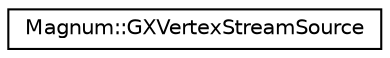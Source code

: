 digraph "圖形化之類別階層"
{
  edge [fontname="Helvetica",fontsize="10",labelfontname="Helvetica",labelfontsize="10"];
  node [fontname="Helvetica",fontsize="10",shape=record];
  rankdir="LR";
  Node1 [label="Magnum::GXVertexStreamSource",height=0.2,width=0.4,color="black", fillcolor="white", style="filled",URL="$class_magnum_1_1_g_x_vertex_stream_source.html"];
}
